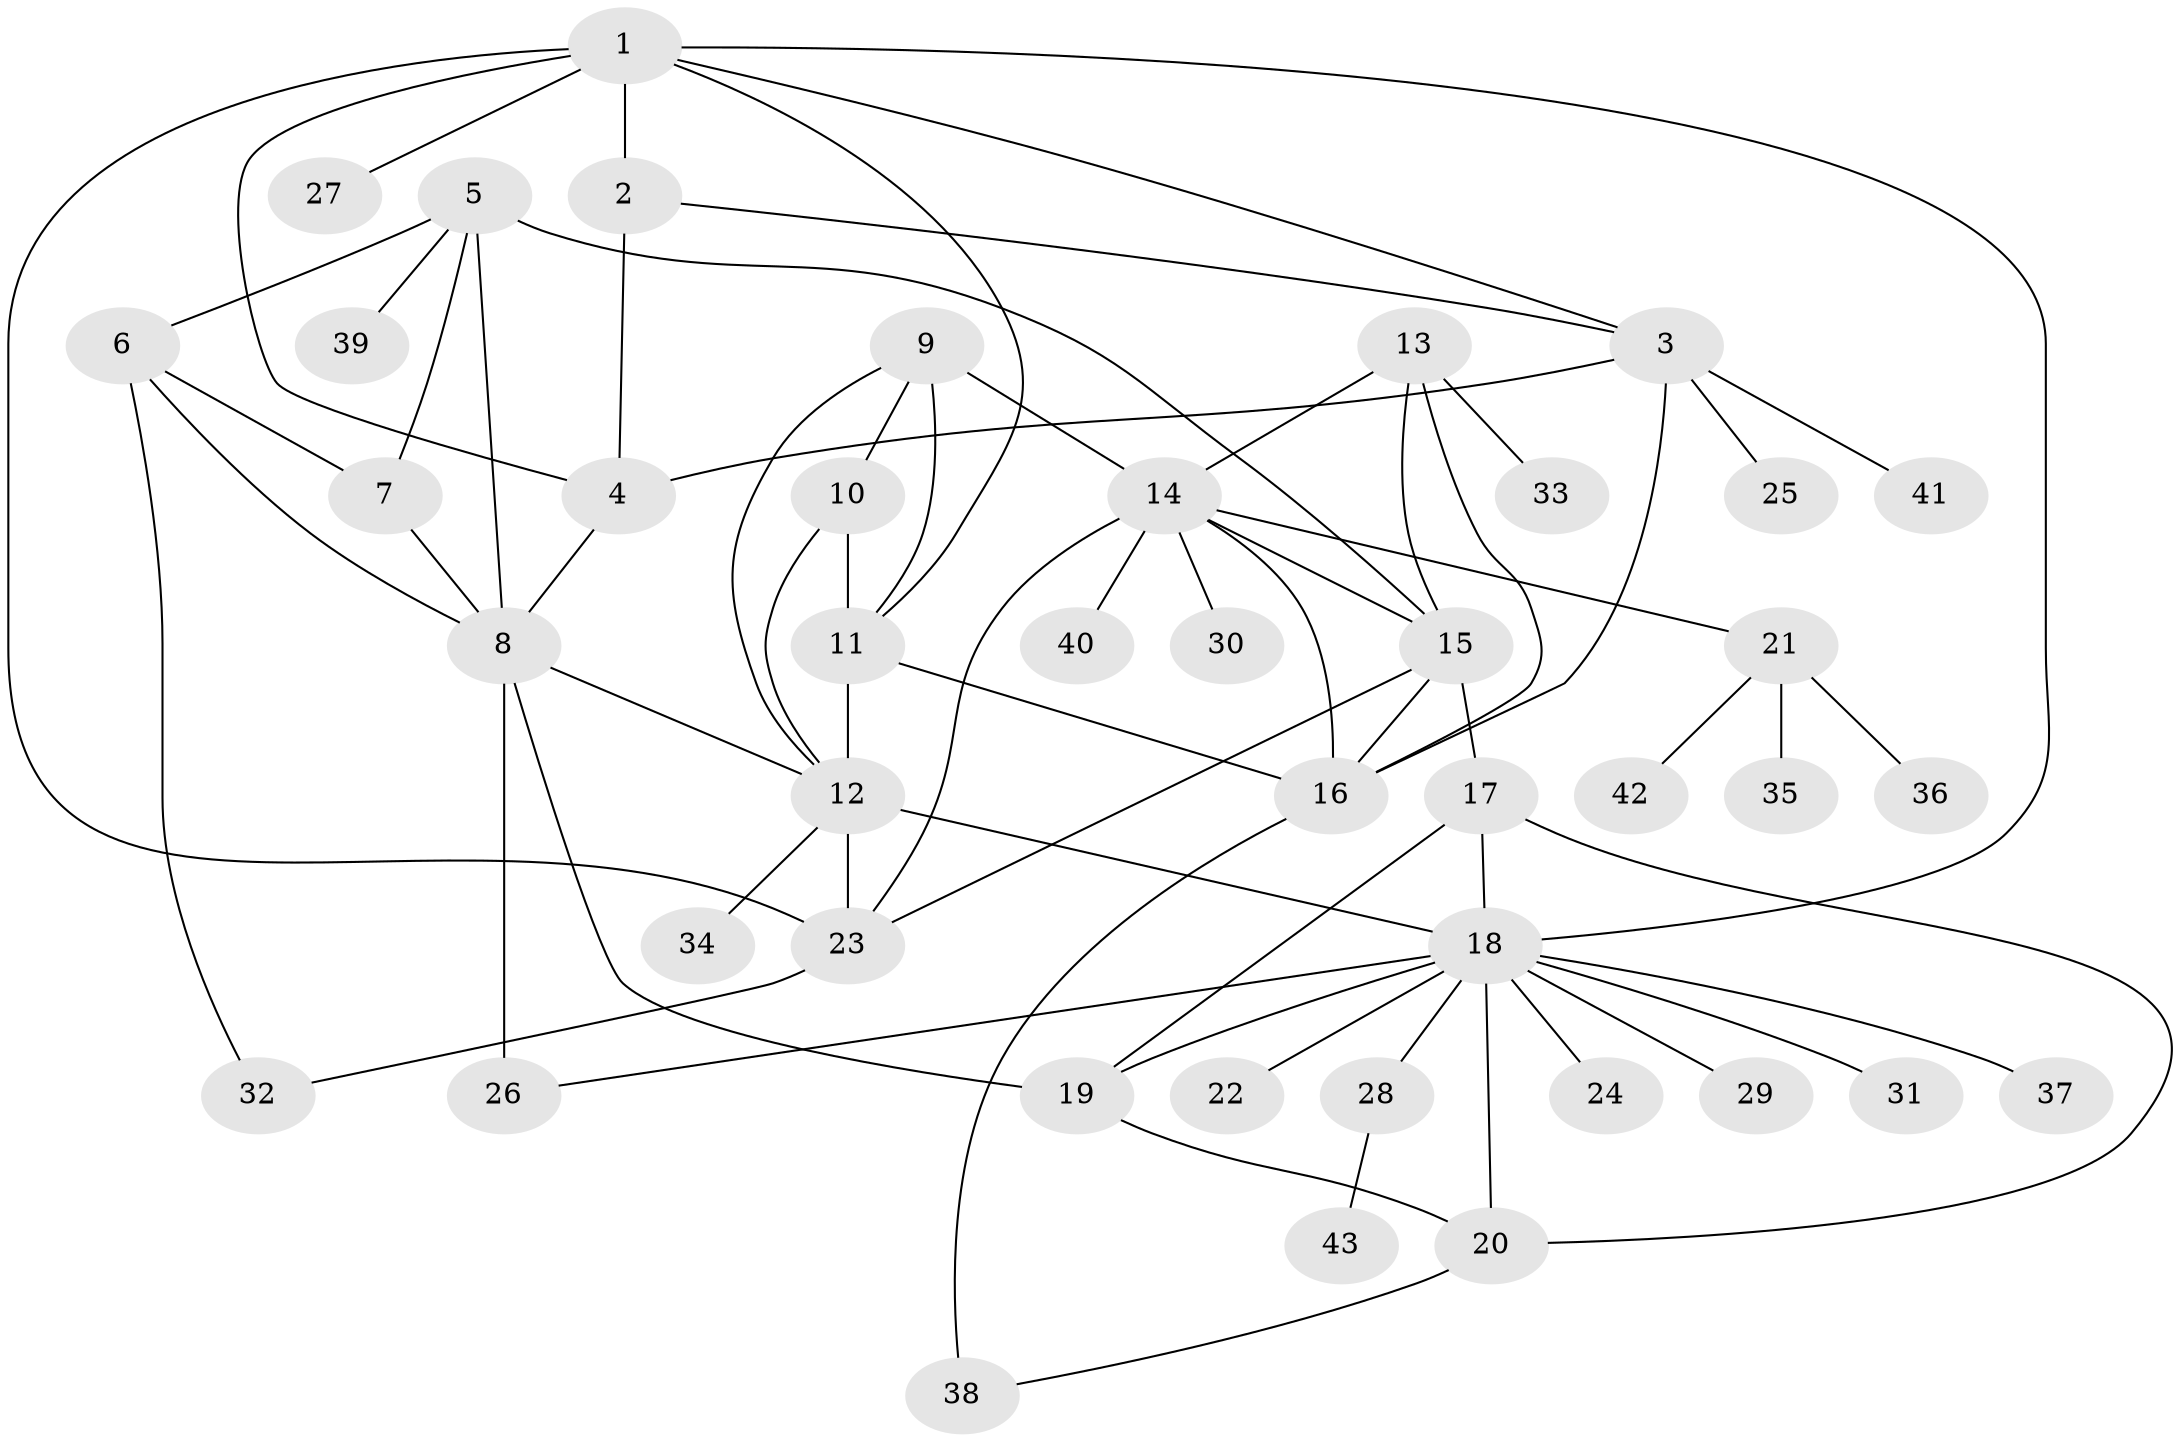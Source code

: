 // original degree distribution, {8: 0.046511627906976744, 3: 0.05813953488372093, 10: 0.023255813953488372, 6: 0.011627906976744186, 4: 0.011627906976744186, 7: 0.023255813953488372, 14: 0.011627906976744186, 5: 0.05813953488372093, 9: 0.011627906976744186, 13: 0.011627906976744186, 1: 0.6046511627906976, 2: 0.12790697674418605}
// Generated by graph-tools (version 1.1) at 2025/37/03/09/25 02:37:13]
// undirected, 43 vertices, 70 edges
graph export_dot {
graph [start="1"]
  node [color=gray90,style=filled];
  1;
  2;
  3;
  4;
  5;
  6;
  7;
  8;
  9;
  10;
  11;
  12;
  13;
  14;
  15;
  16;
  17;
  18;
  19;
  20;
  21;
  22;
  23;
  24;
  25;
  26;
  27;
  28;
  29;
  30;
  31;
  32;
  33;
  34;
  35;
  36;
  37;
  38;
  39;
  40;
  41;
  42;
  43;
  1 -- 2 [weight=1.0];
  1 -- 3 [weight=1.0];
  1 -- 4 [weight=1.0];
  1 -- 11 [weight=1.0];
  1 -- 18 [weight=1.0];
  1 -- 23 [weight=1.0];
  1 -- 27 [weight=1.0];
  2 -- 3 [weight=1.0];
  2 -- 4 [weight=6.0];
  3 -- 4 [weight=1.0];
  3 -- 16 [weight=1.0];
  3 -- 25 [weight=1.0];
  3 -- 41 [weight=2.0];
  4 -- 8 [weight=1.0];
  5 -- 6 [weight=1.0];
  5 -- 7 [weight=1.0];
  5 -- 8 [weight=1.0];
  5 -- 15 [weight=1.0];
  5 -- 39 [weight=3.0];
  6 -- 7 [weight=2.0];
  6 -- 8 [weight=1.0];
  6 -- 32 [weight=1.0];
  7 -- 8 [weight=1.0];
  8 -- 12 [weight=1.0];
  8 -- 19 [weight=1.0];
  8 -- 26 [weight=3.0];
  9 -- 10 [weight=1.0];
  9 -- 11 [weight=2.0];
  9 -- 12 [weight=1.0];
  9 -- 14 [weight=1.0];
  10 -- 11 [weight=1.0];
  10 -- 12 [weight=1.0];
  11 -- 12 [weight=1.0];
  11 -- 16 [weight=1.0];
  12 -- 18 [weight=1.0];
  12 -- 23 [weight=7.0];
  12 -- 34 [weight=1.0];
  13 -- 14 [weight=1.0];
  13 -- 15 [weight=1.0];
  13 -- 16 [weight=1.0];
  13 -- 33 [weight=1.0];
  14 -- 15 [weight=1.0];
  14 -- 16 [weight=1.0];
  14 -- 21 [weight=1.0];
  14 -- 23 [weight=1.0];
  14 -- 30 [weight=1.0];
  14 -- 40 [weight=1.0];
  15 -- 16 [weight=1.0];
  15 -- 17 [weight=1.0];
  15 -- 23 [weight=1.0];
  16 -- 38 [weight=2.0];
  17 -- 18 [weight=1.0];
  17 -- 19 [weight=1.0];
  17 -- 20 [weight=1.0];
  18 -- 19 [weight=1.0];
  18 -- 20 [weight=1.0];
  18 -- 22 [weight=1.0];
  18 -- 24 [weight=1.0];
  18 -- 26 [weight=1.0];
  18 -- 28 [weight=1.0];
  18 -- 29 [weight=1.0];
  18 -- 31 [weight=1.0];
  18 -- 37 [weight=1.0];
  19 -- 20 [weight=1.0];
  20 -- 38 [weight=1.0];
  21 -- 35 [weight=1.0];
  21 -- 36 [weight=1.0];
  21 -- 42 [weight=1.0];
  23 -- 32 [weight=1.0];
  28 -- 43 [weight=1.0];
}
